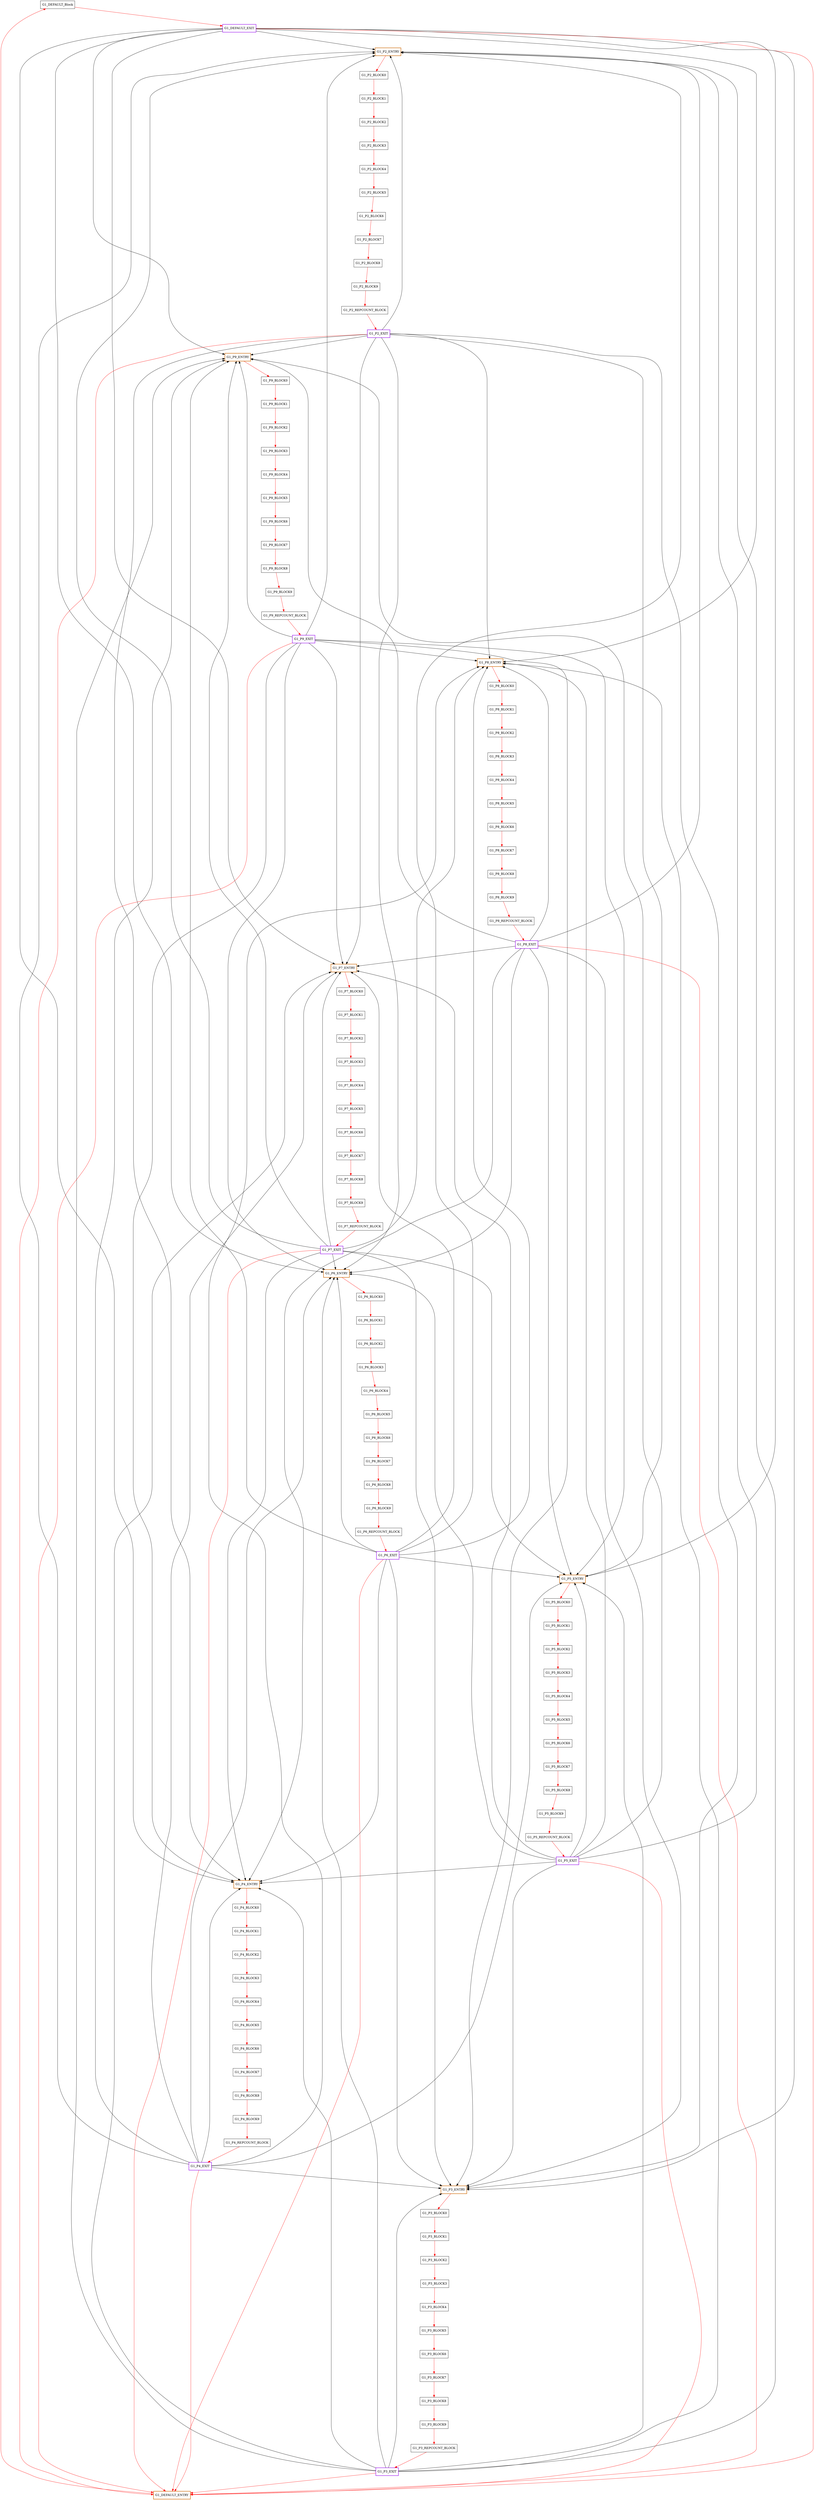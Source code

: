 digraph G {
graph [root="Demo",rankdir   = TB, nodesep           = 0.6, mindist     = 1.0, ranksep = 1.0, overlap = false]
node [style     = "filled", fillcolor = "white", color = "black"]
G1_DEFAULT_Block[cpu="0", flags="0x00000007", type="block", tperiod="100000000", pattern="G1_DEFAULT", patentry="false", patexit="false", beamproc="undefined", bpentry="false", bpexit="false", qlo="false", qhi="false", qil="false", shape     = "rectangle", fillcolor = "white"];
G1_DEFAULT_ENTRY[cpu="0", flags="0x00002007", type="block", tperiod="100000000", pattern="G1_DEFAULT", patentry="true", patexit="false", beamproc="undefined", bpentry="false", bpexit="false", qlo="false", qhi="false", qil="false", shape     = "rectangle", fillcolor = "white", penwidth=2, color = "darkorange3"];
G1_DEFAULT_EXIT[cpu="0", flags="0x00108007", type="block", tperiod="100000000", pattern="G1_DEFAULT", patentry="false", patexit="true", beamproc="undefined", bpentry="false", bpexit="false", qlo="true", qhi="false", qil="false", shape     = "rectangle", fillcolor = "white", penwidth=2, color = "purple"];
G1_P2_BLOCK0[cpu="0", flags="0x00000007", type="block", tperiod="100000000", pattern="G1_P2", patentry="false", patexit="false", beamproc="undefined", bpentry="false", bpexit="false", qlo="false", qhi="false", qil="false", shape     = "rectangle", fillcolor = "white"];
G1_P2_BLOCK1[cpu="0", flags="0x00000007", type="block", tperiod="100000000", pattern="G1_P2", patentry="false", patexit="false", beamproc="undefined", bpentry="false", bpexit="false", qlo="false", qhi="false", qil="false", shape     = "rectangle", fillcolor = "white"];
G1_P2_BLOCK2[cpu="0", flags="0x00000007", type="block", tperiod="100000000", pattern="G1_P2", patentry="false", patexit="false", beamproc="undefined", bpentry="false", bpexit="false", qlo="false", qhi="false", qil="false", shape     = "rectangle", fillcolor = "white"];
G1_P2_BLOCK3[cpu="0", flags="0x00000007", type="block", tperiod="100000000", pattern="G1_P2", patentry="false", patexit="false", beamproc="undefined", bpentry="false", bpexit="false", qlo="false", qhi="false", qil="false", shape     = "rectangle", fillcolor = "white"];
G1_P2_BLOCK4[cpu="0", flags="0x00000007", type="block", tperiod="100000000", pattern="G1_P2", patentry="false", patexit="false", beamproc="undefined", bpentry="false", bpexit="false", qlo="false", qhi="false", qil="false", shape     = "rectangle", fillcolor = "white"];
G1_P2_BLOCK5[cpu="0", flags="0x00000007", type="block", tperiod="100000000", pattern="G1_P2", patentry="false", patexit="false", beamproc="undefined", bpentry="false", bpexit="false", qlo="false", qhi="false", qil="false", shape     = "rectangle", fillcolor = "white"];
G1_P2_BLOCK6[cpu="0", flags="0x00000007", type="block", tperiod="100000000", pattern="G1_P2", patentry="false", patexit="false", beamproc="undefined", bpentry="false", bpexit="false", qlo="false", qhi="false", qil="false", shape     = "rectangle", fillcolor = "white"];
G1_P2_BLOCK7[cpu="0", flags="0x00000007", type="block", tperiod="100000000", pattern="G1_P2", patentry="false", patexit="false", beamproc="undefined", bpentry="false", bpexit="false", qlo="false", qhi="false", qil="false", shape     = "rectangle", fillcolor = "white"];
G1_P2_BLOCK8[cpu="0", flags="0x00000007", type="block", tperiod="100000000", pattern="G1_P2", patentry="false", patexit="false", beamproc="undefined", bpentry="false", bpexit="false", qlo="false", qhi="false", qil="false", shape     = "rectangle", fillcolor = "white"];
G1_P2_BLOCK9[cpu="0", flags="0x00000007", type="block", tperiod="100000000", pattern="G1_P2", patentry="false", patexit="false", beamproc="undefined", bpentry="false", bpexit="false", qlo="false", qhi="false", qil="false", shape     = "rectangle", fillcolor = "white"];
G1_P2_ENTRY[cpu="0", flags="0x00002007", type="block", tperiod="100000000", pattern="G1_P2", patentry="true", patexit="false", beamproc="undefined", bpentry="false", bpexit="false", qlo="false", qhi="false", qil="false", shape     = "rectangle", fillcolor = "white", penwidth=2, color = "darkorange3"];
G1_P2_EXIT[cpu="0", flags="0x00708007", type="block", tperiod="100000000", pattern="G1_P2", patentry="false", patexit="true", beamproc="undefined", bpentry="false", bpexit="false", qlo="true", qhi="true", qil="true", shape     = "rectangle", fillcolor = "white", penwidth=2, color = "purple"];
G1_P2_REPCOUNT_BLOCK[cpu="0", flags="0x00100007", type="block", tperiod="0", pattern="G1_P2", patentry="false", patexit="false", beamproc="undefined", bpentry="false", bpexit="false", qlo="true", qhi="false", qil="false", shape     = "rectangle", fillcolor = "white"];
G1_P3_BLOCK0[cpu="0", flags="0x00000007", type="block", tperiod="100000000", pattern="G1_P3", patentry="false", patexit="false", beamproc="undefined", bpentry="false", bpexit="false", qlo="false", qhi="false", qil="false", shape     = "rectangle", fillcolor = "white"];
G1_P3_BLOCK1[cpu="0", flags="0x00000007", type="block", tperiod="100000000", pattern="G1_P3", patentry="false", patexit="false", beamproc="undefined", bpentry="false", bpexit="false", qlo="false", qhi="false", qil="false", shape     = "rectangle", fillcolor = "white"];
G1_P3_BLOCK2[cpu="0", flags="0x00000007", type="block", tperiod="100000000", pattern="G1_P3", patentry="false", patexit="false", beamproc="undefined", bpentry="false", bpexit="false", qlo="false", qhi="false", qil="false", shape     = "rectangle", fillcolor = "white"];
G1_P3_BLOCK3[cpu="0", flags="0x00000007", type="block", tperiod="100000000", pattern="G1_P3", patentry="false", patexit="false", beamproc="undefined", bpentry="false", bpexit="false", qlo="false", qhi="false", qil="false", shape     = "rectangle", fillcolor = "white"];
G1_P3_BLOCK4[cpu="0", flags="0x00000007", type="block", tperiod="100000000", pattern="G1_P3", patentry="false", patexit="false", beamproc="undefined", bpentry="false", bpexit="false", qlo="false", qhi="false", qil="false", shape     = "rectangle", fillcolor = "white"];
G1_P3_BLOCK5[cpu="0", flags="0x00000007", type="block", tperiod="100000000", pattern="G1_P3", patentry="false", patexit="false", beamproc="undefined", bpentry="false", bpexit="false", qlo="false", qhi="false", qil="false", shape     = "rectangle", fillcolor = "white"];
G1_P3_BLOCK6[cpu="0", flags="0x00000007", type="block", tperiod="100000000", pattern="G1_P3", patentry="false", patexit="false", beamproc="undefined", bpentry="false", bpexit="false", qlo="false", qhi="false", qil="false", shape     = "rectangle", fillcolor = "white"];
G1_P3_BLOCK7[cpu="0", flags="0x00000007", type="block", tperiod="100000000", pattern="G1_P3", patentry="false", patexit="false", beamproc="undefined", bpentry="false", bpexit="false", qlo="false", qhi="false", qil="false", shape     = "rectangle", fillcolor = "white"];
G1_P3_BLOCK8[cpu="0", flags="0x00000007", type="block", tperiod="100000000", pattern="G1_P3", patentry="false", patexit="false", beamproc="undefined", bpentry="false", bpexit="false", qlo="false", qhi="false", qil="false", shape     = "rectangle", fillcolor = "white"];
G1_P3_BLOCK9[cpu="0", flags="0x00000007", type="block", tperiod="100000000", pattern="G1_P3", patentry="false", patexit="false", beamproc="undefined", bpentry="false", bpexit="false", qlo="false", qhi="false", qil="false", shape     = "rectangle", fillcolor = "white"];
G1_P3_ENTRY[cpu="0", flags="0x00002007", type="block", tperiod="100000000", pattern="G1_P3", patentry="true", patexit="false", beamproc="undefined", bpentry="false", bpexit="false", qlo="false", qhi="false", qil="false", shape     = "rectangle", fillcolor = "white", penwidth=2, color = "darkorange3"];
G1_P3_EXIT[cpu="0", flags="0x00708007", type="block", tperiod="100000000", pattern="G1_P3", patentry="false", patexit="true", beamproc="undefined", bpentry="false", bpexit="false", qlo="true", qhi="true", qil="true", shape     = "rectangle", fillcolor = "white", penwidth=2, color = "purple"];
G1_P3_REPCOUNT_BLOCK[cpu="0", flags="0x00100007", type="block", tperiod="0", pattern="G1_P3", patentry="false", patexit="false", beamproc="undefined", bpentry="false", bpexit="false", qlo="true", qhi="false", qil="false", shape     = "rectangle", fillcolor = "white"];
G1_P4_BLOCK0[cpu="0", flags="0x00000007", type="block", tperiod="100000000", pattern="G1_P4", patentry="false", patexit="false", beamproc="undefined", bpentry="false", bpexit="false", qlo="false", qhi="false", qil="false", shape     = "rectangle", fillcolor = "white"];
G1_P4_BLOCK1[cpu="0", flags="0x00000007", type="block", tperiod="100000000", pattern="G1_P4", patentry="false", patexit="false", beamproc="undefined", bpentry="false", bpexit="false", qlo="false", qhi="false", qil="false", shape     = "rectangle", fillcolor = "white"];
G1_P4_BLOCK2[cpu="0", flags="0x00000007", type="block", tperiod="100000000", pattern="G1_P4", patentry="false", patexit="false", beamproc="undefined", bpentry="false", bpexit="false", qlo="false", qhi="false", qil="false", shape     = "rectangle", fillcolor = "white"];
G1_P4_BLOCK3[cpu="0", flags="0x00000007", type="block", tperiod="100000000", pattern="G1_P4", patentry="false", patexit="false", beamproc="undefined", bpentry="false", bpexit="false", qlo="false", qhi="false", qil="false", shape     = "rectangle", fillcolor = "white"];
G1_P4_BLOCK4[cpu="0", flags="0x00000007", type="block", tperiod="100000000", pattern="G1_P4", patentry="false", patexit="false", beamproc="undefined", bpentry="false", bpexit="false", qlo="false", qhi="false", qil="false", shape     = "rectangle", fillcolor = "white"];
G1_P4_BLOCK5[cpu="0", flags="0x00000007", type="block", tperiod="100000000", pattern="G1_P4", patentry="false", patexit="false", beamproc="undefined", bpentry="false", bpexit="false", qlo="false", qhi="false", qil="false", shape     = "rectangle", fillcolor = "white"];
G1_P4_BLOCK6[cpu="0", flags="0x00000007", type="block", tperiod="100000000", pattern="G1_P4", patentry="false", patexit="false", beamproc="undefined", bpentry="false", bpexit="false", qlo="false", qhi="false", qil="false", shape     = "rectangle", fillcolor = "white"];
G1_P4_BLOCK7[cpu="0", flags="0x00000007", type="block", tperiod="100000000", pattern="G1_P4", patentry="false", patexit="false", beamproc="undefined", bpentry="false", bpexit="false", qlo="false", qhi="false", qil="false", shape     = "rectangle", fillcolor = "white"];
G1_P4_BLOCK8[cpu="0", flags="0x00000007", type="block", tperiod="100000000", pattern="G1_P4", patentry="false", patexit="false", beamproc="undefined", bpentry="false", bpexit="false", qlo="false", qhi="false", qil="false", shape     = "rectangle", fillcolor = "white"];
G1_P4_BLOCK9[cpu="0", flags="0x00000007", type="block", tperiod="100000000", pattern="G1_P4", patentry="false", patexit="false", beamproc="undefined", bpentry="false", bpexit="false", qlo="false", qhi="false", qil="false", shape     = "rectangle", fillcolor = "white"];
G1_P4_ENTRY[cpu="0", flags="0x00002007", type="block", tperiod="100000000", pattern="G1_P4", patentry="true", patexit="false", beamproc="undefined", bpentry="false", bpexit="false", qlo="false", qhi="false", qil="false", shape     = "rectangle", fillcolor = "white", penwidth=2, color = "darkorange3"];
G1_P4_EXIT[cpu="0", flags="0x00708007", type="block", tperiod="100000000", pattern="G1_P4", patentry="false", patexit="true", beamproc="undefined", bpentry="false", bpexit="false", qlo="true", qhi="true", qil="true", shape     = "rectangle", fillcolor = "white", penwidth=2, color = "purple"];
G1_P4_REPCOUNT_BLOCK[cpu="0", flags="0x00100007", type="block", tperiod="0", pattern="G1_P4", patentry="false", patexit="false", beamproc="undefined", bpentry="false", bpexit="false", qlo="true", qhi="false", qil="false", shape     = "rectangle", fillcolor = "white"];
G1_P5_BLOCK0[cpu="0", flags="0x00000007", type="block", tperiod="100000000", pattern="G1_P5", patentry="false", patexit="false", beamproc="undefined", bpentry="false", bpexit="false", qlo="false", qhi="false", qil="false", shape     = "rectangle", fillcolor = "white"];
G1_P5_BLOCK1[cpu="0", flags="0x00000007", type="block", tperiod="100000000", pattern="G1_P5", patentry="false", patexit="false", beamproc="undefined", bpentry="false", bpexit="false", qlo="false", qhi="false", qil="false", shape     = "rectangle", fillcolor = "white"];
G1_P5_BLOCK2[cpu="0", flags="0x00000007", type="block", tperiod="100000000", pattern="G1_P5", patentry="false", patexit="false", beamproc="undefined", bpentry="false", bpexit="false", qlo="false", qhi="false", qil="false", shape     = "rectangle", fillcolor = "white"];
G1_P5_BLOCK3[cpu="0", flags="0x00000007", type="block", tperiod="100000000", pattern="G1_P5", patentry="false", patexit="false", beamproc="undefined", bpentry="false", bpexit="false", qlo="false", qhi="false", qil="false", shape     = "rectangle", fillcolor = "white"];
G1_P5_BLOCK4[cpu="0", flags="0x00000007", type="block", tperiod="100000000", pattern="G1_P5", patentry="false", patexit="false", beamproc="undefined", bpentry="false", bpexit="false", qlo="false", qhi="false", qil="false", shape     = "rectangle", fillcolor = "white"];
G1_P5_BLOCK5[cpu="0", flags="0x00000007", type="block", tperiod="100000000", pattern="G1_P5", patentry="false", patexit="false", beamproc="undefined", bpentry="false", bpexit="false", qlo="false", qhi="false", qil="false", shape     = "rectangle", fillcolor = "white"];
G1_P5_BLOCK6[cpu="0", flags="0x00000007", type="block", tperiod="100000000", pattern="G1_P5", patentry="false", patexit="false", beamproc="undefined", bpentry="false", bpexit="false", qlo="false", qhi="false", qil="false", shape     = "rectangle", fillcolor = "white"];
G1_P5_BLOCK7[cpu="0", flags="0x00000007", type="block", tperiod="100000000", pattern="G1_P5", patentry="false", patexit="false", beamproc="undefined", bpentry="false", bpexit="false", qlo="false", qhi="false", qil="false", shape     = "rectangle", fillcolor = "white"];
G1_P5_BLOCK8[cpu="0", flags="0x00000007", type="block", tperiod="100000000", pattern="G1_P5", patentry="false", patexit="false", beamproc="undefined", bpentry="false", bpexit="false", qlo="false", qhi="false", qil="false", shape     = "rectangle", fillcolor = "white"];
G1_P5_BLOCK9[cpu="0", flags="0x00000007", type="block", tperiod="100000000", pattern="G1_P5", patentry="false", patexit="false", beamproc="undefined", bpentry="false", bpexit="false", qlo="false", qhi="false", qil="false", shape     = "rectangle", fillcolor = "white"];
G1_P5_ENTRY[cpu="0", flags="0x00002007", type="block", tperiod="100000000", pattern="G1_P5", patentry="true", patexit="false", beamproc="undefined", bpentry="false", bpexit="false", qlo="false", qhi="false", qil="false", shape     = "rectangle", fillcolor = "white", penwidth=2, color = "darkorange3"];
G1_P5_EXIT[cpu="0", flags="0x00708007", type="block", tperiod="100000000", pattern="G1_P5", patentry="false", patexit="true", beamproc="undefined", bpentry="false", bpexit="false", qlo="true", qhi="true", qil="true", shape     = "rectangle", fillcolor = "white", penwidth=2, color = "purple"];
G1_P5_REPCOUNT_BLOCK[cpu="0", flags="0x00100007", type="block", tperiod="0", pattern="G1_P5", patentry="false", patexit="false", beamproc="undefined", bpentry="false", bpexit="false", qlo="true", qhi="false", qil="false", shape     = "rectangle", fillcolor = "white"];
G1_P6_BLOCK0[cpu="0", flags="0x00000007", type="block", tperiod="100000000", pattern="G1_P6", patentry="false", patexit="false", beamproc="undefined", bpentry="false", bpexit="false", qlo="false", qhi="false", qil="false", shape     = "rectangle", fillcolor = "white"];
G1_P6_BLOCK1[cpu="0", flags="0x00000007", type="block", tperiod="100000000", pattern="G1_P6", patentry="false", patexit="false", beamproc="undefined", bpentry="false", bpexit="false", qlo="false", qhi="false", qil="false", shape     = "rectangle", fillcolor = "white"];
G1_P6_BLOCK2[cpu="0", flags="0x00000007", type="block", tperiod="100000000", pattern="G1_P6", patentry="false", patexit="false", beamproc="undefined", bpentry="false", bpexit="false", qlo="false", qhi="false", qil="false", shape     = "rectangle", fillcolor = "white"];
G1_P6_BLOCK3[cpu="0", flags="0x00000007", type="block", tperiod="100000000", pattern="G1_P6", patentry="false", patexit="false", beamproc="undefined", bpentry="false", bpexit="false", qlo="false", qhi="false", qil="false", shape     = "rectangle", fillcolor = "white"];
G1_P6_BLOCK4[cpu="0", flags="0x00000007", type="block", tperiod="100000000", pattern="G1_P6", patentry="false", patexit="false", beamproc="undefined", bpentry="false", bpexit="false", qlo="false", qhi="false", qil="false", shape     = "rectangle", fillcolor = "white"];
G1_P6_BLOCK5[cpu="0", flags="0x00000007", type="block", tperiod="100000000", pattern="G1_P6", patentry="false", patexit="false", beamproc="undefined", bpentry="false", bpexit="false", qlo="false", qhi="false", qil="false", shape     = "rectangle", fillcolor = "white"];
G1_P6_BLOCK6[cpu="0", flags="0x00000007", type="block", tperiod="100000000", pattern="G1_P6", patentry="false", patexit="false", beamproc="undefined", bpentry="false", bpexit="false", qlo="false", qhi="false", qil="false", shape     = "rectangle", fillcolor = "white"];
G1_P6_BLOCK7[cpu="0", flags="0x00000007", type="block", tperiod="100000000", pattern="G1_P6", patentry="false", patexit="false", beamproc="undefined", bpentry="false", bpexit="false", qlo="false", qhi="false", qil="false", shape     = "rectangle", fillcolor = "white"];
G1_P6_BLOCK8[cpu="0", flags="0x00000007", type="block", tperiod="100000000", pattern="G1_P6", patentry="false", patexit="false", beamproc="undefined", bpentry="false", bpexit="false", qlo="false", qhi="false", qil="false", shape     = "rectangle", fillcolor = "white"];
G1_P6_BLOCK9[cpu="0", flags="0x00000007", type="block", tperiod="100000000", pattern="G1_P6", patentry="false", patexit="false", beamproc="undefined", bpentry="false", bpexit="false", qlo="false", qhi="false", qil="false", shape     = "rectangle", fillcolor = "white"];
G1_P6_ENTRY[cpu="0", flags="0x00002007", type="block", tperiod="100000000", pattern="G1_P6", patentry="true", patexit="false", beamproc="undefined", bpentry="false", bpexit="false", qlo="false", qhi="false", qil="false", shape     = "rectangle", fillcolor = "white", penwidth=2, color = "darkorange3"];
G1_P6_EXIT[cpu="0", flags="0x00708007", type="block", tperiod="100000000", pattern="G1_P6", patentry="false", patexit="true", beamproc="undefined", bpentry="false", bpexit="false", qlo="true", qhi="true", qil="true", shape     = "rectangle", fillcolor = "white", penwidth=2, color = "purple"];
G1_P6_REPCOUNT_BLOCK[cpu="0", flags="0x00100007", type="block", tperiod="0", pattern="G1_P6", patentry="false", patexit="false", beamproc="undefined", bpentry="false", bpexit="false", qlo="true", qhi="false", qil="false", shape     = "rectangle", fillcolor = "white"];
G1_P7_BLOCK0[cpu="0", flags="0x00000007", type="block", tperiod="100000000", pattern="G1_P7", patentry="false", patexit="false", beamproc="undefined", bpentry="false", bpexit="false", qlo="false", qhi="false", qil="false", shape     = "rectangle", fillcolor = "white"];
G1_P7_BLOCK1[cpu="0", flags="0x00000007", type="block", tperiod="100000000", pattern="G1_P7", patentry="false", patexit="false", beamproc="undefined", bpentry="false", bpexit="false", qlo="false", qhi="false", qil="false", shape     = "rectangle", fillcolor = "white"];
G1_P7_BLOCK2[cpu="0", flags="0x00000007", type="block", tperiod="100000000", pattern="G1_P7", patentry="false", patexit="false", beamproc="undefined", bpentry="false", bpexit="false", qlo="false", qhi="false", qil="false", shape     = "rectangle", fillcolor = "white"];
G1_P7_BLOCK3[cpu="0", flags="0x00000007", type="block", tperiod="100000000", pattern="G1_P7", patentry="false", patexit="false", beamproc="undefined", bpentry="false", bpexit="false", qlo="false", qhi="false", qil="false", shape     = "rectangle", fillcolor = "white"];
G1_P7_BLOCK4[cpu="0", flags="0x00000007", type="block", tperiod="100000000", pattern="G1_P7", patentry="false", patexit="false", beamproc="undefined", bpentry="false", bpexit="false", qlo="false", qhi="false", qil="false", shape     = "rectangle", fillcolor = "white"];
G1_P7_BLOCK5[cpu="0", flags="0x00000007", type="block", tperiod="100000000", pattern="G1_P7", patentry="false", patexit="false", beamproc="undefined", bpentry="false", bpexit="false", qlo="false", qhi="false", qil="false", shape     = "rectangle", fillcolor = "white"];
G1_P7_BLOCK6[cpu="0", flags="0x00000007", type="block", tperiod="100000000", pattern="G1_P7", patentry="false", patexit="false", beamproc="undefined", bpentry="false", bpexit="false", qlo="false", qhi="false", qil="false", shape     = "rectangle", fillcolor = "white"];
G1_P7_BLOCK7[cpu="0", flags="0x00000007", type="block", tperiod="100000000", pattern="G1_P7", patentry="false", patexit="false", beamproc="undefined", bpentry="false", bpexit="false", qlo="false", qhi="false", qil="false", shape     = "rectangle", fillcolor = "white"];
G1_P7_BLOCK8[cpu="0", flags="0x00000007", type="block", tperiod="100000000", pattern="G1_P7", patentry="false", patexit="false", beamproc="undefined", bpentry="false", bpexit="false", qlo="false", qhi="false", qil="false", shape     = "rectangle", fillcolor = "white"];
G1_P7_BLOCK9[cpu="0", flags="0x00000007", type="block", tperiod="100000000", pattern="G1_P7", patentry="false", patexit="false", beamproc="undefined", bpentry="false", bpexit="false", qlo="false", qhi="false", qil="false", shape     = "rectangle", fillcolor = "white"];
G1_P7_ENTRY[cpu="0", flags="0x00002007", type="block", tperiod="100000000", pattern="G1_P7", patentry="true", patexit="false", beamproc="undefined", bpentry="false", bpexit="false", qlo="false", qhi="false", qil="false", shape     = "rectangle", fillcolor = "white", penwidth=2, color = "darkorange3"];
G1_P7_EXIT[cpu="0", flags="0x00708007", type="block", tperiod="100000000", pattern="G1_P7", patentry="false", patexit="true", beamproc="undefined", bpentry="false", bpexit="false", qlo="true", qhi="true", qil="true", shape     = "rectangle", fillcolor = "white", penwidth=2, color = "purple"];
G1_P7_REPCOUNT_BLOCK[cpu="0", flags="0x00100007", type="block", tperiod="0", pattern="G1_P7", patentry="false", patexit="false", beamproc="undefined", bpentry="false", bpexit="false", qlo="true", qhi="false", qil="false", shape     = "rectangle", fillcolor = "white"];
G1_P8_BLOCK0[cpu="0", flags="0x00000007", type="block", tperiod="100000000", pattern="G1_P8", patentry="false", patexit="false", beamproc="undefined", bpentry="false", bpexit="false", qlo="false", qhi="false", qil="false", shape     = "rectangle", fillcolor = "white"];
G1_P8_BLOCK1[cpu="0", flags="0x00000007", type="block", tperiod="100000000", pattern="G1_P8", patentry="false", patexit="false", beamproc="undefined", bpentry="false", bpexit="false", qlo="false", qhi="false", qil="false", shape     = "rectangle", fillcolor = "white"];
G1_P8_BLOCK2[cpu="0", flags="0x00000007", type="block", tperiod="100000000", pattern="G1_P8", patentry="false", patexit="false", beamproc="undefined", bpentry="false", bpexit="false", qlo="false", qhi="false", qil="false", shape     = "rectangle", fillcolor = "white"];
G1_P8_BLOCK3[cpu="0", flags="0x00000007", type="block", tperiod="100000000", pattern="G1_P8", patentry="false", patexit="false", beamproc="undefined", bpentry="false", bpexit="false", qlo="false", qhi="false", qil="false", shape     = "rectangle", fillcolor = "white"];
G1_P8_BLOCK4[cpu="0", flags="0x00000007", type="block", tperiod="100000000", pattern="G1_P8", patentry="false", patexit="false", beamproc="undefined", bpentry="false", bpexit="false", qlo="false", qhi="false", qil="false", shape     = "rectangle", fillcolor = "white"];
G1_P8_BLOCK5[cpu="0", flags="0x00000007", type="block", tperiod="100000000", pattern="G1_P8", patentry="false", patexit="false", beamproc="undefined", bpentry="false", bpexit="false", qlo="false", qhi="false", qil="false", shape     = "rectangle", fillcolor = "white"];
G1_P8_BLOCK6[cpu="0", flags="0x00000007", type="block", tperiod="100000000", pattern="G1_P8", patentry="false", patexit="false", beamproc="undefined", bpentry="false", bpexit="false", qlo="false", qhi="false", qil="false", shape     = "rectangle", fillcolor = "white"];
G1_P8_BLOCK7[cpu="0", flags="0x00000007", type="block", tperiod="100000000", pattern="G1_P8", patentry="false", patexit="false", beamproc="undefined", bpentry="false", bpexit="false", qlo="false", qhi="false", qil="false", shape     = "rectangle", fillcolor = "white"];
G1_P8_BLOCK8[cpu="0", flags="0x00000007", type="block", tperiod="100000000", pattern="G1_P8", patentry="false", patexit="false", beamproc="undefined", bpentry="false", bpexit="false", qlo="false", qhi="false", qil="false", shape     = "rectangle", fillcolor = "white"];
G1_P8_BLOCK9[cpu="0", flags="0x00000007", type="block", tperiod="100000000", pattern="G1_P8", patentry="false", patexit="false", beamproc="undefined", bpentry="false", bpexit="false", qlo="false", qhi="false", qil="false", shape     = "rectangle", fillcolor = "white"];
G1_P8_ENTRY[cpu="0", flags="0x00002007", type="block", tperiod="100000000", pattern="G1_P8", patentry="true", patexit="false", beamproc="undefined", bpentry="false", bpexit="false", qlo="false", qhi="false", qil="false", shape     = "rectangle", fillcolor = "white", penwidth=2, color = "darkorange3"];
G1_P8_EXIT[cpu="0", flags="0x00708007", type="block", tperiod="100000000", pattern="G1_P8", patentry="false", patexit="true", beamproc="undefined", bpentry="false", bpexit="false", qlo="true", qhi="true", qil="true", shape     = "rectangle", fillcolor = "white", penwidth=2, color = "purple"];
G1_P8_REPCOUNT_BLOCK[cpu="0", flags="0x00100007", type="block", tperiod="0", pattern="G1_P8", patentry="false", patexit="false", beamproc="undefined", bpentry="false", bpexit="false", qlo="true", qhi="false", qil="false", shape     = "rectangle", fillcolor = "white"];
G1_P9_BLOCK0[cpu="0", flags="0x00000007", type="block", tperiod="100000000", pattern="G1_P9", patentry="false", patexit="false", beamproc="undefined", bpentry="false", bpexit="false", qlo="false", qhi="false", qil="false", shape     = "rectangle", fillcolor = "white"];
G1_P9_BLOCK1[cpu="0", flags="0x00000007", type="block", tperiod="100000000", pattern="G1_P9", patentry="false", patexit="false", beamproc="undefined", bpentry="false", bpexit="false", qlo="false", qhi="false", qil="false", shape     = "rectangle", fillcolor = "white"];
G1_P9_BLOCK2[cpu="0", flags="0x00000007", type="block", tperiod="100000000", pattern="G1_P9", patentry="false", patexit="false", beamproc="undefined", bpentry="false", bpexit="false", qlo="false", qhi="false", qil="false", shape     = "rectangle", fillcolor = "white"];
G1_P9_BLOCK3[cpu="0", flags="0x00000007", type="block", tperiod="100000000", pattern="G1_P9", patentry="false", patexit="false", beamproc="undefined", bpentry="false", bpexit="false", qlo="false", qhi="false", qil="false", shape     = "rectangle", fillcolor = "white"];
G1_P9_BLOCK4[cpu="0", flags="0x00000007", type="block", tperiod="100000000", pattern="G1_P9", patentry="false", patexit="false", beamproc="undefined", bpentry="false", bpexit="false", qlo="false", qhi="false", qil="false", shape     = "rectangle", fillcolor = "white"];
G1_P9_BLOCK5[cpu="0", flags="0x00000007", type="block", tperiod="100000000", pattern="G1_P9", patentry="false", patexit="false", beamproc="undefined", bpentry="false", bpexit="false", qlo="false", qhi="false", qil="false", shape     = "rectangle", fillcolor = "white"];
G1_P9_BLOCK6[cpu="0", flags="0x00000007", type="block", tperiod="100000000", pattern="G1_P9", patentry="false", patexit="false", beamproc="undefined", bpentry="false", bpexit="false", qlo="false", qhi="false", qil="false", shape     = "rectangle", fillcolor = "white"];
G1_P9_BLOCK7[cpu="0", flags="0x00000007", type="block", tperiod="100000000", pattern="G1_P9", patentry="false", patexit="false", beamproc="undefined", bpentry="false", bpexit="false", qlo="false", qhi="false", qil="false", shape     = "rectangle", fillcolor = "white"];
G1_P9_BLOCK8[cpu="0", flags="0x00000007", type="block", tperiod="100000000", pattern="G1_P9", patentry="false", patexit="false", beamproc="undefined", bpentry="false", bpexit="false", qlo="false", qhi="false", qil="false", shape     = "rectangle", fillcolor = "white"];
G1_P9_BLOCK9[cpu="0", flags="0x00000007", type="block", tperiod="100000000", pattern="G1_P9", patentry="false", patexit="false", beamproc="undefined", bpentry="false", bpexit="false", qlo="false", qhi="false", qil="false", shape     = "rectangle", fillcolor = "white"];
G1_P9_ENTRY[cpu="0", flags="0x00002007", type="block", tperiod="100000000", pattern="G1_P9", patentry="true", patexit="false", beamproc="undefined", bpentry="false", bpexit="false", qlo="false", qhi="false", qil="false", shape     = "rectangle", fillcolor = "white", penwidth=2, color = "darkorange3"];
G1_P9_EXIT[cpu="0", flags="0x00708007", type="block", tperiod="100000000", pattern="G1_P9", patentry="false", patexit="true", beamproc="undefined", bpentry="false", bpexit="false", qlo="true", qhi="true", qil="true", shape     = "rectangle", fillcolor = "white", penwidth=2, color = "purple"];
G1_P9_REPCOUNT_BLOCK[cpu="0", flags="0x00100007", type="block", tperiod="0", pattern="G1_P9", patentry="false", patexit="false", beamproc="undefined", bpentry="false", bpexit="false", qlo="true", qhi="false", qil="false", shape     = "rectangle", fillcolor = "white"];
G1_P9_BLOCK0->G1_P9_BLOCK1 [type="defdst", color     = "red"];
G1_P4_BLOCK0->G1_P4_BLOCK1 [type="defdst", color     = "red"];
G1_P8_BLOCK2->G1_P8_BLOCK3 [type="defdst", color     = "red"];
G1_P5_BLOCK4->G1_P5_BLOCK5 [type="defdst", color     = "red"];
G1_P7_BLOCK8->G1_P7_BLOCK9 [type="defdst", color     = "red"];
G1_P7_BLOCK7->G1_P7_BLOCK8 [type="defdst", color     = "red"];
G1_P5_BLOCK0->G1_P5_BLOCK1 [type="defdst", color     = "red"];
G1_P9_BLOCK9->G1_P9_REPCOUNT_BLOCK [type="defdst", color     = "red"];
G1_P9_BLOCK6->G1_P9_BLOCK7 [type="defdst", color     = "red"];
G1_P9_BLOCK5->G1_P9_BLOCK6 [type="defdst", color     = "red"];
G1_P9_BLOCK4->G1_P9_BLOCK5 [type="defdst", color     = "red"];
G1_P5_BLOCK9->G1_P5_REPCOUNT_BLOCK [type="defdst", color     = "red"];
G1_P5_BLOCK8->G1_P5_BLOCK9 [type="defdst", color     = "red"];
G1_P3_BLOCK2->G1_P3_BLOCK3 [type="defdst", color     = "red"];
G1_P4_BLOCK2->G1_P4_BLOCK3 [type="defdst", color     = "red"];
G1_P8_ENTRY->G1_P8_BLOCK0 [type="defdst", color     = "red"];
G1_P5_BLOCK3->G1_P5_BLOCK4 [type="defdst", color     = "red"];
G1_P2_BLOCK2->G1_P2_BLOCK3 [type="defdst", color     = "red"];
G1_P4_BLOCK7->G1_P4_BLOCK8 [type="defdst", color     = "red"];
G1_P5_BLOCK2->G1_P5_BLOCK3 [type="defdst", color     = "red"];
G1_P7_BLOCK6->G1_P7_BLOCK7 [type="defdst", color     = "red"];
G1_P5_BLOCK7->G1_P5_BLOCK8 [type="defdst", color     = "red"];
G1_P3_BLOCK5->G1_P3_BLOCK6 [type="defdst", color     = "red"];
G1_P4_BLOCK4->G1_P4_BLOCK5 [type="defdst", color     = "red"];
G1_P6_ENTRY->G1_P6_BLOCK0 [type="defdst", color     = "red"];
G1_P4_BLOCK9->G1_P4_REPCOUNT_BLOCK [type="defdst", color     = "red"];
G1_P5_BLOCK5->G1_P5_BLOCK6 [type="defdst", color     = "red"];
G1_P3_BLOCK9->G1_P3_REPCOUNT_BLOCK [type="defdst", color     = "red"];
G1_P3_BLOCK8->G1_P3_BLOCK9 [type="defdst", color     = "red"];
G1_DEFAULT_ENTRY->G1_DEFAULT_Block [type="defdst", color     = "red"];
G1_P3_BLOCK7->G1_P3_BLOCK8 [type="defdst", color     = "red"];
G1_P3_BLOCK6->G1_P3_BLOCK7 [type="defdst", color     = "red"];
G1_P7_ENTRY->G1_P7_BLOCK0 [type="defdst", color     = "red"];
G1_P5_BLOCK6->G1_P5_BLOCK7 [type="defdst", color     = "red"];
G1_P6_BLOCK6->G1_P6_BLOCK7 [type="defdst", color     = "red"];
G1_P3_BLOCK4->G1_P3_BLOCK5 [type="defdst", color     = "red"];
G1_P5_BLOCK1->G1_P5_BLOCK2 [type="defdst", color     = "red"];
G1_P3_BLOCK3->G1_P3_BLOCK4 [type="defdst", color     = "red"];
G1_P3_BLOCK0->G1_P3_BLOCK1 [type="defdst", color     = "red"];
G1_P2_BLOCK9->G1_P2_REPCOUNT_BLOCK [type="defdst", color     = "red"];
G1_P2_BLOCK6->G1_P2_BLOCK7 [type="defdst", color     = "red"];
G1_P7_BLOCK3->G1_P7_BLOCK4 [type="defdst", color     = "red"];
G1_P4_BLOCK1->G1_P4_BLOCK2 [type="defdst", color     = "red"];
G1_P6_BLOCK0->G1_P6_BLOCK1 [type="defdst", color     = "red"];
G1_P8_BLOCK5->G1_P8_BLOCK6 [type="defdst", color     = "red"];
G1_P2_BLOCK3->G1_P2_BLOCK4 [type="defdst", color     = "red"];
G1_P9_BLOCK7->G1_P9_BLOCK8 [type="defdst", color     = "red"];
G1_P5_ENTRY->G1_P5_BLOCK0 [type="defdst", color     = "red"];
G1_P3_ENTRY->G1_P3_BLOCK0 [type="defdst", color     = "red"];
G1_P2_ENTRY->G1_P2_BLOCK0 [type="defdst", color     = "red"];
G1_P9_BLOCK1->G1_P9_BLOCK2 [type="defdst", color     = "red"];
G1_P7_BLOCK4->G1_P7_BLOCK5 [type="defdst", color     = "red"];
G1_P2_BLOCK5->G1_P2_BLOCK6 [type="defdst", color     = "red"];
G1_P8_BLOCK9->G1_P8_REPCOUNT_BLOCK [type="defdst", color     = "red"];
G1_P9_ENTRY->G1_P9_BLOCK0 [type="defdst", color     = "red"];
G1_P7_BLOCK9->G1_P7_REPCOUNT_BLOCK [type="defdst", color     = "red"];
G1_P8_BLOCK4->G1_P8_BLOCK5 [type="defdst", color     = "red"];
G1_P7_BLOCK0->G1_P7_BLOCK1 [type="defdst", color     = "red"];
G1_P2_BLOCK1->G1_P2_BLOCK2 [type="defdst", color     = "red"];
G1_P4_ENTRY->G1_P4_BLOCK0 [type="defdst", color     = "red"];
G1_P9_BLOCK2->G1_P9_BLOCK3 [type="defdst", color     = "red"];
G1_P7_BLOCK5->G1_P7_BLOCK6 [type="defdst", color     = "red"];
G1_P2_BLOCK4->G1_P2_BLOCK5 [type="defdst", color     = "red"];
G1_P6_BLOCK1->G1_P6_BLOCK2 [type="defdst", color     = "red"];
G1_P9_BLOCK3->G1_P9_BLOCK4 [type="defdst", color     = "red"];
G1_P7_BLOCK2->G1_P7_BLOCK3 [type="defdst", color     = "red"];
G1_P2_BLOCK7->G1_P2_BLOCK8 [type="defdst", color     = "red"];
G1_P6_BLOCK8->G1_P6_BLOCK9 [type="defdst", color     = "red"];
G1_DEFAULT_Block->G1_DEFAULT_EXIT [type="defdst", color     = "red"];
G1_P3_BLOCK1->G1_P3_BLOCK2 [type="defdst", color     = "red"];
G1_P4_BLOCK3->G1_P4_BLOCK4 [type="defdst", color     = "red"];
G1_P6_BLOCK2->G1_P6_BLOCK3 [type="defdst", color     = "red"];
G1_P6_BLOCK3->G1_P6_BLOCK4 [type="defdst", color     = "red"];
G1_P6_BLOCK4->G1_P6_BLOCK5 [type="defdst", color     = "red"];
G1_P6_BLOCK5->G1_P6_BLOCK6 [type="defdst", color     = "red"];
G1_P9_BLOCK8->G1_P9_BLOCK9 [type="defdst", color     = "red"];
G1_P6_BLOCK9->G1_P6_REPCOUNT_BLOCK [type="defdst", color     = "red"];
G1_P2_BLOCK8->G1_P2_BLOCK9 [type="defdst", color     = "red"];
G1_P2_BLOCK0->G1_P2_BLOCK1 [type="defdst", color     = "red"];
G1_P7_BLOCK1->G1_P7_BLOCK2 [type="defdst", color     = "red"];
G1_P4_BLOCK6->G1_P4_BLOCK7 [type="defdst", color     = "red"];
G1_P4_BLOCK5->G1_P4_BLOCK6 [type="defdst", color     = "red"];
G1_P8_BLOCK0->G1_P8_BLOCK1 [type="defdst", color     = "red"];
G1_P8_BLOCK1->G1_P8_BLOCK2 [type="defdst", color     = "red"];
G1_P8_BLOCK6->G1_P8_BLOCK7 [type="defdst", color     = "red"];
G1_P4_BLOCK8->G1_P4_BLOCK9 [type="defdst", color     = "red"];
G1_P8_BLOCK7->G1_P8_BLOCK8 [type="defdst", color     = "red"];
G1_P8_BLOCK8->G1_P8_BLOCK9 [type="defdst", color     = "red"];
G1_P6_BLOCK7->G1_P6_BLOCK8 [type="defdst", color     = "red"];
G1_P8_BLOCK3->G1_P8_BLOCK4 [type="defdst", color     = "red"];
G1_P9_EXIT->G1_DEFAULT_ENTRY [type="defdst", color     = "red"];
G1_P9_EXIT->G1_P2_ENTRY [type="altdst", color     = "black"];
G1_P9_EXIT->G1_P3_ENTRY [type="altdst", color     = "black"];
G1_P9_EXIT->G1_P4_ENTRY [type="altdst", color     = "black"];
G1_P9_EXIT->G1_P5_ENTRY [type="altdst", color     = "black"];
G1_P9_EXIT->G1_P6_ENTRY [type="altdst", color     = "black"];
G1_P9_EXIT->G1_P7_ENTRY [type="altdst", color     = "black"];
G1_P9_EXIT->G1_P8_ENTRY [type="altdst", color     = "black"];
G1_P9_EXIT->G1_P9_ENTRY [type="altdst", color     = "black"];
G1_P7_EXIT->G1_DEFAULT_ENTRY [type="defdst", color     = "red"];
G1_P7_EXIT->G1_P2_ENTRY [type="altdst", color     = "black"];
G1_P7_EXIT->G1_P3_ENTRY [type="altdst", color     = "black"];
G1_P7_EXIT->G1_P4_ENTRY [type="altdst", color     = "black"];
G1_P7_EXIT->G1_P5_ENTRY [type="altdst", color     = "black"];
G1_P7_EXIT->G1_P6_ENTRY [type="altdst", color     = "black"];
G1_P7_EXIT->G1_P7_ENTRY [type="altdst", color     = "black"];
G1_P7_EXIT->G1_P8_ENTRY [type="altdst", color     = "black"];
G1_P7_EXIT->G1_P9_ENTRY [type="altdst", color     = "black"];
G1_P5_EXIT->G1_DEFAULT_ENTRY [type="defdst", color     = "red"];
G1_P5_EXIT->G1_P2_ENTRY [type="altdst", color     = "black"];
G1_P5_EXIT->G1_P3_ENTRY [type="altdst", color     = "black"];
G1_P5_EXIT->G1_P4_ENTRY [type="altdst", color     = "black"];
G1_P5_EXIT->G1_P5_ENTRY [type="altdst", color     = "black"];
G1_P5_EXIT->G1_P6_ENTRY [type="altdst", color     = "black"];
G1_P5_EXIT->G1_P7_ENTRY [type="altdst", color     = "black"];
G1_P5_EXIT->G1_P8_ENTRY [type="altdst", color     = "black"];
G1_P5_EXIT->G1_P9_ENTRY [type="altdst", color     = "black"];
G1_P4_REPCOUNT_BLOCK->G1_P4_EXIT [type="defdst", color     = "red"];
G1_P4_EXIT->G1_DEFAULT_ENTRY [type="defdst", color     = "red"];
G1_P4_EXIT->G1_P2_ENTRY [type="altdst", color     = "black"];
G1_P4_EXIT->G1_P3_ENTRY [type="altdst", color     = "black"];
G1_P4_EXIT->G1_P4_ENTRY [type="altdst", color     = "black"];
G1_P4_EXIT->G1_P5_ENTRY [type="altdst", color     = "black"];
G1_P4_EXIT->G1_P6_ENTRY [type="altdst", color     = "black"];
G1_P4_EXIT->G1_P7_ENTRY [type="altdst", color     = "black"];
G1_P4_EXIT->G1_P8_ENTRY [type="altdst", color     = "black"];
G1_P4_EXIT->G1_P9_ENTRY [type="altdst", color     = "black"];
G1_P3_EXIT->G1_DEFAULT_ENTRY [type="defdst", color     = "red"];
G1_P3_EXIT->G1_P2_ENTRY [type="altdst", color     = "black"];
G1_P3_EXIT->G1_P3_ENTRY [type="altdst", color     = "black"];
G1_P3_EXIT->G1_P4_ENTRY [type="altdst", color     = "black"];
G1_P3_EXIT->G1_P5_ENTRY [type="altdst", color     = "black"];
G1_P3_EXIT->G1_P6_ENTRY [type="altdst", color     = "black"];
G1_P3_EXIT->G1_P7_ENTRY [type="altdst", color     = "black"];
G1_P3_EXIT->G1_P8_ENTRY [type="altdst", color     = "black"];
G1_P3_EXIT->G1_P9_ENTRY [type="altdst", color     = "black"];
G1_P6_REPCOUNT_BLOCK->G1_P6_EXIT [type="defdst", color     = "red"];
G1_P6_EXIT->G1_DEFAULT_ENTRY [type="defdst", color     = "red"];
G1_P6_EXIT->G1_P2_ENTRY [type="altdst", color     = "black"];
G1_P6_EXIT->G1_P3_ENTRY [type="altdst", color     = "black"];
G1_P6_EXIT->G1_P4_ENTRY [type="altdst", color     = "black"];
G1_P6_EXIT->G1_P5_ENTRY [type="altdst", color     = "black"];
G1_P6_EXIT->G1_P6_ENTRY [type="altdst", color     = "black"];
G1_P6_EXIT->G1_P7_ENTRY [type="altdst", color     = "black"];
G1_P6_EXIT->G1_P8_ENTRY [type="altdst", color     = "black"];
G1_P6_EXIT->G1_P9_ENTRY [type="altdst", color     = "black"];
G1_P2_REPCOUNT_BLOCK->G1_P2_EXIT [type="defdst", color     = "red"];
G1_DEFAULT_EXIT->G1_DEFAULT_ENTRY [type="defdst", color     = "red"];
G1_DEFAULT_EXIT->G1_P2_ENTRY [type="altdst", color     = "black"];
G1_DEFAULT_EXIT->G1_P3_ENTRY [type="altdst", color     = "black"];
G1_DEFAULT_EXIT->G1_P4_ENTRY [type="altdst", color     = "black"];
G1_DEFAULT_EXIT->G1_P5_ENTRY [type="altdst", color     = "black"];
G1_DEFAULT_EXIT->G1_P6_ENTRY [type="altdst", color     = "black"];
G1_DEFAULT_EXIT->G1_P7_ENTRY [type="altdst", color     = "black"];
G1_DEFAULT_EXIT->G1_P8_ENTRY [type="altdst", color     = "black"];
G1_DEFAULT_EXIT->G1_P9_ENTRY [type="altdst", color     = "black"];
G1_P3_REPCOUNT_BLOCK->G1_P3_EXIT [type="defdst", color     = "red"];
G1_P9_REPCOUNT_BLOCK->G1_P9_EXIT [type="defdst", color     = "red"];
G1_P5_REPCOUNT_BLOCK->G1_P5_EXIT [type="defdst", color     = "red"];
G1_P2_EXIT->G1_DEFAULT_ENTRY [type="defdst", color     = "red"];
G1_P2_EXIT->G1_P2_ENTRY [type="altdst", color     = "black"];
G1_P2_EXIT->G1_P3_ENTRY [type="altdst", color     = "black"];
G1_P2_EXIT->G1_P4_ENTRY [type="altdst", color     = "black"];
G1_P2_EXIT->G1_P5_ENTRY [type="altdst", color     = "black"];
G1_P2_EXIT->G1_P6_ENTRY [type="altdst", color     = "black"];
G1_P2_EXIT->G1_P7_ENTRY [type="altdst", color     = "black"];
G1_P2_EXIT->G1_P8_ENTRY [type="altdst", color     = "black"];
G1_P2_EXIT->G1_P9_ENTRY [type="altdst", color     = "black"];
G1_P8_REPCOUNT_BLOCK->G1_P8_EXIT [type="defdst", color     = "red"];
G1_P7_REPCOUNT_BLOCK->G1_P7_EXIT [type="defdst", color     = "red"];
G1_P8_EXIT->G1_DEFAULT_ENTRY [type="defdst", color     = "red"];
G1_P8_EXIT->G1_P2_ENTRY [type="altdst", color     = "black"];
G1_P8_EXIT->G1_P3_ENTRY [type="altdst", color     = "black"];
G1_P8_EXIT->G1_P4_ENTRY [type="altdst", color     = "black"];
G1_P8_EXIT->G1_P5_ENTRY [type="altdst", color     = "black"];
G1_P8_EXIT->G1_P6_ENTRY [type="altdst", color     = "black"];
G1_P8_EXIT->G1_P7_ENTRY [type="altdst", color     = "black"];
G1_P8_EXIT->G1_P8_ENTRY [type="altdst", color     = "black"];
G1_P8_EXIT->G1_P9_ENTRY [type="altdst", color     = "black"];
}
